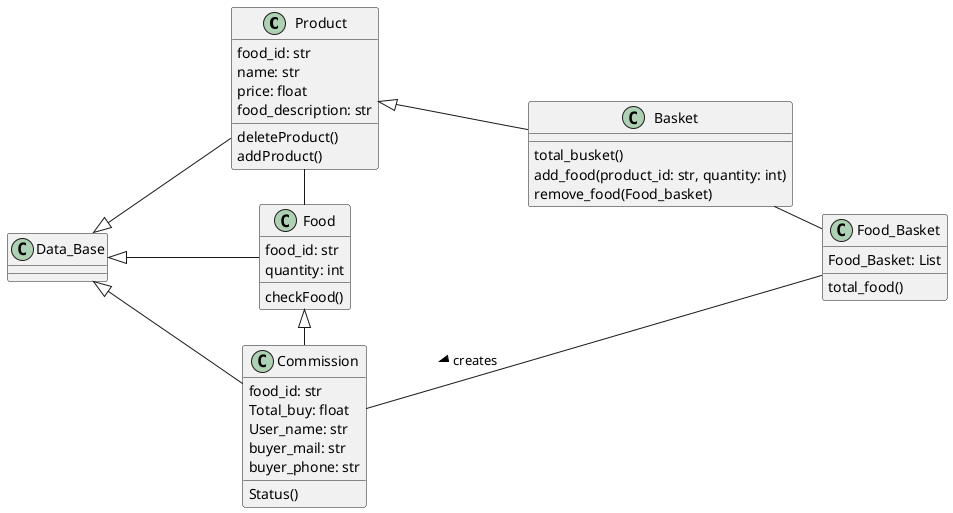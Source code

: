 @startuml

left to right direction
class Product{
food_id: str
name: str
price: float
food_description: str
deleteProduct()
addProduct()
}

class Food{
food_id: str
quantity: int
checkFood()
}

class Commission{
food_id: str
Total_buy: float
User_name: str
buyer_mail: str
buyer_phone: str
Status()
}

class Food_Basket{
Food_Basket: List
total_food()
}

class Basket{
total_busket()
add_food(product_id: str, quantity: int)
remove_food(Food_basket)
}

Food -left-- Product
Commission -left--|> Food 
Commission -down-- Food_Basket : creates <
Food_Basket -left-- Basket
Product <|-- Basket

Data_Base <|---down Product
Data_Base <|---down Food
Data_Base <|---down Commission

@enduml